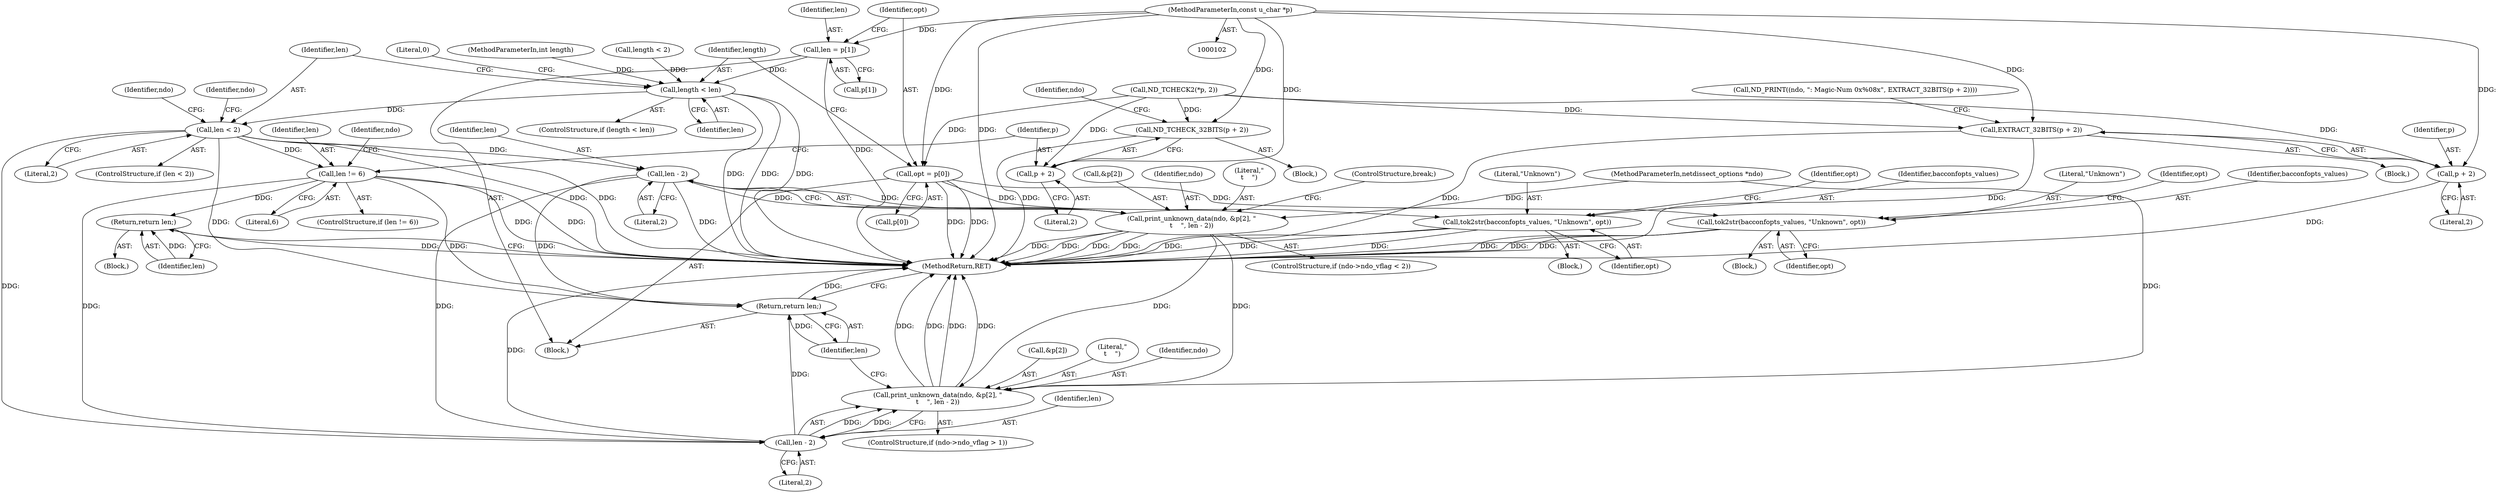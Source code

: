 digraph "0_tcpdump_7029d15f148ef24bb7c6668bc640f5470d085e5a@pointer" {
"1000104" [label="(MethodParameterIn,const u_char *p)"];
"1000119" [label="(Call,len = p[1])"];
"1000130" [label="(Call,length < len)"];
"1000136" [label="(Call,len < 2)"];
"1000173" [label="(Call,len != 6)"];
"1000181" [label="(Return,return len;)"];
"1000228" [label="(Call,len - 2)"];
"1000221" [label="(Call,print_unknown_data(ndo, &p[2], \"\n\t    \", len - 2))"];
"1000231" [label="(Return,return len;)"];
"1000211" [label="(Call,len - 2)"];
"1000204" [label="(Call,print_unknown_data(ndo, &p[2], \"\n\t    \", len - 2))"];
"1000124" [label="(Call,opt = p[0])"];
"1000146" [label="(Call,tok2str(bacconfopts_values, \"Unknown\", opt))"];
"1000161" [label="(Call,tok2str(bacconfopts_values, \"Unknown\", opt))"];
"1000183" [label="(Call,ND_TCHECK_32BITS(p + 2))"];
"1000184" [label="(Call,p + 2)"];
"1000192" [label="(Call,EXTRACT_32BITS(p + 2))"];
"1000193" [label="(Call,p + 2)"];
"1000130" [label="(Call,length < len)"];
"1000206" [label="(Call,&p[2])"];
"1000189" [label="(Identifier,ndo)"];
"1000184" [label="(Call,p + 2)"];
"1000142" [label="(Identifier,ndo)"];
"1000125" [label="(Identifier,opt)"];
"1000138" [label="(Literal,2)"];
"1000170" [label="(Block,)"];
"1000106" [label="(Block,)"];
"1000182" [label="(Identifier,len)"];
"1000204" [label="(Call,print_unknown_data(ndo, &p[2], \"\n\t    \", len - 2))"];
"1000179" [label="(Identifier,ndo)"];
"1000145" [label="(Block,)"];
"1000163" [label="(Literal,\"Unknown\")"];
"1000221" [label="(Call,print_unknown_data(ndo, &p[2], \"\n\t    \", len - 2))"];
"1000223" [label="(Call,&p[2])"];
"1000157" [label="(Identifier,ndo)"];
"1000232" [label="(Identifier,len)"];
"1000151" [label="(Identifier,opt)"];
"1000136" [label="(Call,len < 2)"];
"1000215" [label="(ControlStructure,if (ndo->ndo_vflag > 1))"];
"1000120" [label="(Identifier,len)"];
"1000110" [label="(Call,length < 2)"];
"1000115" [label="(Call,ND_TCHECK2(*p, 2))"];
"1000194" [label="(Identifier,p)"];
"1000166" [label="(Identifier,opt)"];
"1000212" [label="(Identifier,len)"];
"1000205" [label="(Identifier,ndo)"];
"1000119" [label="(Call,len = p[1])"];
"1000174" [label="(Identifier,len)"];
"1000240" [label="(MethodReturn,RET)"];
"1000124" [label="(Call,opt = p[0])"];
"1000213" [label="(Literal,2)"];
"1000193" [label="(Call,p + 2)"];
"1000135" [label="(ControlStructure,if (len < 2))"];
"1000230" [label="(Literal,2)"];
"1000173" [label="(Call,len != 6)"];
"1000129" [label="(ControlStructure,if (length < len))"];
"1000190" [label="(Block,)"];
"1000186" [label="(Literal,2)"];
"1000147" [label="(Identifier,bacconfopts_values)"];
"1000137" [label="(Identifier,len)"];
"1000176" [label="(Block,)"];
"1000187" [label="(Call,ND_PRINT((ndo, \": Magic-Num 0x%08x\", EXTRACT_32BITS(p + 2))))"];
"1000131" [label="(Identifier,length)"];
"1000211" [label="(Call,len - 2)"];
"1000227" [label="(Literal,\"\n\t    \")"];
"1000149" [label="(Identifier,opt)"];
"1000175" [label="(Literal,6)"];
"1000231" [label="(Return,return len;)"];
"1000172" [label="(ControlStructure,if (len != 6))"];
"1000192" [label="(Call,EXTRACT_32BITS(p + 2))"];
"1000183" [label="(Call,ND_TCHECK_32BITS(p + 2))"];
"1000222" [label="(Identifier,ndo)"];
"1000198" [label="(ControlStructure,if (ndo->ndo_vflag < 2))"];
"1000210" [label="(Literal,\"\n\t    \")"];
"1000228" [label="(Call,len - 2)"];
"1000161" [label="(Call,tok2str(bacconfopts_values, \"Unknown\", opt))"];
"1000195" [label="(Literal,2)"];
"1000185" [label="(Identifier,p)"];
"1000214" [label="(ControlStructure,break;)"];
"1000181" [label="(Return,return len;)"];
"1000134" [label="(Literal,0)"];
"1000148" [label="(Literal,\"Unknown\")"];
"1000103" [label="(MethodParameterIn,netdissect_options *ndo)"];
"1000160" [label="(Block,)"];
"1000164" [label="(Identifier,opt)"];
"1000162" [label="(Identifier,bacconfopts_values)"];
"1000126" [label="(Call,p[0])"];
"1000104" [label="(MethodParameterIn,const u_char *p)"];
"1000132" [label="(Identifier,len)"];
"1000146" [label="(Call,tok2str(bacconfopts_values, \"Unknown\", opt))"];
"1000229" [label="(Identifier,len)"];
"1000105" [label="(MethodParameterIn,int length)"];
"1000121" [label="(Call,p[1])"];
"1000104" -> "1000102"  [label="AST: "];
"1000104" -> "1000240"  [label="DDG: "];
"1000104" -> "1000119"  [label="DDG: "];
"1000104" -> "1000124"  [label="DDG: "];
"1000104" -> "1000183"  [label="DDG: "];
"1000104" -> "1000184"  [label="DDG: "];
"1000104" -> "1000192"  [label="DDG: "];
"1000104" -> "1000193"  [label="DDG: "];
"1000119" -> "1000106"  [label="AST: "];
"1000119" -> "1000121"  [label="CFG: "];
"1000120" -> "1000119"  [label="AST: "];
"1000121" -> "1000119"  [label="AST: "];
"1000125" -> "1000119"  [label="CFG: "];
"1000119" -> "1000240"  [label="DDG: "];
"1000119" -> "1000130"  [label="DDG: "];
"1000130" -> "1000129"  [label="AST: "];
"1000130" -> "1000132"  [label="CFG: "];
"1000131" -> "1000130"  [label="AST: "];
"1000132" -> "1000130"  [label="AST: "];
"1000134" -> "1000130"  [label="CFG: "];
"1000137" -> "1000130"  [label="CFG: "];
"1000130" -> "1000240"  [label="DDG: "];
"1000130" -> "1000240"  [label="DDG: "];
"1000130" -> "1000240"  [label="DDG: "];
"1000110" -> "1000130"  [label="DDG: "];
"1000105" -> "1000130"  [label="DDG: "];
"1000130" -> "1000136"  [label="DDG: "];
"1000136" -> "1000135"  [label="AST: "];
"1000136" -> "1000138"  [label="CFG: "];
"1000137" -> "1000136"  [label="AST: "];
"1000138" -> "1000136"  [label="AST: "];
"1000142" -> "1000136"  [label="CFG: "];
"1000157" -> "1000136"  [label="CFG: "];
"1000136" -> "1000240"  [label="DDG: "];
"1000136" -> "1000240"  [label="DDG: "];
"1000136" -> "1000173"  [label="DDG: "];
"1000136" -> "1000211"  [label="DDG: "];
"1000136" -> "1000228"  [label="DDG: "];
"1000136" -> "1000231"  [label="DDG: "];
"1000173" -> "1000172"  [label="AST: "];
"1000173" -> "1000175"  [label="CFG: "];
"1000174" -> "1000173"  [label="AST: "];
"1000175" -> "1000173"  [label="AST: "];
"1000179" -> "1000173"  [label="CFG: "];
"1000185" -> "1000173"  [label="CFG: "];
"1000173" -> "1000240"  [label="DDG: "];
"1000173" -> "1000240"  [label="DDG: "];
"1000173" -> "1000181"  [label="DDG: "];
"1000173" -> "1000228"  [label="DDG: "];
"1000173" -> "1000231"  [label="DDG: "];
"1000181" -> "1000176"  [label="AST: "];
"1000181" -> "1000182"  [label="CFG: "];
"1000182" -> "1000181"  [label="AST: "];
"1000240" -> "1000181"  [label="CFG: "];
"1000181" -> "1000240"  [label="DDG: "];
"1000182" -> "1000181"  [label="DDG: "];
"1000228" -> "1000221"  [label="AST: "];
"1000228" -> "1000230"  [label="CFG: "];
"1000229" -> "1000228"  [label="AST: "];
"1000230" -> "1000228"  [label="AST: "];
"1000221" -> "1000228"  [label="CFG: "];
"1000228" -> "1000240"  [label="DDG: "];
"1000228" -> "1000221"  [label="DDG: "];
"1000228" -> "1000221"  [label="DDG: "];
"1000211" -> "1000228"  [label="DDG: "];
"1000228" -> "1000231"  [label="DDG: "];
"1000221" -> "1000215"  [label="AST: "];
"1000222" -> "1000221"  [label="AST: "];
"1000223" -> "1000221"  [label="AST: "];
"1000227" -> "1000221"  [label="AST: "];
"1000232" -> "1000221"  [label="CFG: "];
"1000221" -> "1000240"  [label="DDG: "];
"1000221" -> "1000240"  [label="DDG: "];
"1000221" -> "1000240"  [label="DDG: "];
"1000221" -> "1000240"  [label="DDG: "];
"1000204" -> "1000221"  [label="DDG: "];
"1000204" -> "1000221"  [label="DDG: "];
"1000103" -> "1000221"  [label="DDG: "];
"1000231" -> "1000106"  [label="AST: "];
"1000231" -> "1000232"  [label="CFG: "];
"1000232" -> "1000231"  [label="AST: "];
"1000240" -> "1000231"  [label="CFG: "];
"1000231" -> "1000240"  [label="DDG: "];
"1000232" -> "1000231"  [label="DDG: "];
"1000211" -> "1000231"  [label="DDG: "];
"1000211" -> "1000204"  [label="AST: "];
"1000211" -> "1000213"  [label="CFG: "];
"1000212" -> "1000211"  [label="AST: "];
"1000213" -> "1000211"  [label="AST: "];
"1000204" -> "1000211"  [label="CFG: "];
"1000211" -> "1000240"  [label="DDG: "];
"1000211" -> "1000204"  [label="DDG: "];
"1000211" -> "1000204"  [label="DDG: "];
"1000204" -> "1000198"  [label="AST: "];
"1000205" -> "1000204"  [label="AST: "];
"1000206" -> "1000204"  [label="AST: "];
"1000210" -> "1000204"  [label="AST: "];
"1000214" -> "1000204"  [label="CFG: "];
"1000204" -> "1000240"  [label="DDG: "];
"1000204" -> "1000240"  [label="DDG: "];
"1000204" -> "1000240"  [label="DDG: "];
"1000204" -> "1000240"  [label="DDG: "];
"1000103" -> "1000204"  [label="DDG: "];
"1000124" -> "1000106"  [label="AST: "];
"1000124" -> "1000126"  [label="CFG: "];
"1000125" -> "1000124"  [label="AST: "];
"1000126" -> "1000124"  [label="AST: "];
"1000131" -> "1000124"  [label="CFG: "];
"1000124" -> "1000240"  [label="DDG: "];
"1000124" -> "1000240"  [label="DDG: "];
"1000115" -> "1000124"  [label="DDG: "];
"1000124" -> "1000146"  [label="DDG: "];
"1000124" -> "1000161"  [label="DDG: "];
"1000146" -> "1000145"  [label="AST: "];
"1000146" -> "1000149"  [label="CFG: "];
"1000147" -> "1000146"  [label="AST: "];
"1000148" -> "1000146"  [label="AST: "];
"1000149" -> "1000146"  [label="AST: "];
"1000151" -> "1000146"  [label="CFG: "];
"1000146" -> "1000240"  [label="DDG: "];
"1000146" -> "1000240"  [label="DDG: "];
"1000146" -> "1000240"  [label="DDG: "];
"1000161" -> "1000160"  [label="AST: "];
"1000161" -> "1000164"  [label="CFG: "];
"1000162" -> "1000161"  [label="AST: "];
"1000163" -> "1000161"  [label="AST: "];
"1000164" -> "1000161"  [label="AST: "];
"1000166" -> "1000161"  [label="CFG: "];
"1000161" -> "1000240"  [label="DDG: "];
"1000161" -> "1000240"  [label="DDG: "];
"1000161" -> "1000240"  [label="DDG: "];
"1000183" -> "1000170"  [label="AST: "];
"1000183" -> "1000184"  [label="CFG: "];
"1000184" -> "1000183"  [label="AST: "];
"1000189" -> "1000183"  [label="CFG: "];
"1000183" -> "1000240"  [label="DDG: "];
"1000115" -> "1000183"  [label="DDG: "];
"1000184" -> "1000186"  [label="CFG: "];
"1000185" -> "1000184"  [label="AST: "];
"1000186" -> "1000184"  [label="AST: "];
"1000115" -> "1000184"  [label="DDG: "];
"1000192" -> "1000190"  [label="AST: "];
"1000192" -> "1000193"  [label="CFG: "];
"1000193" -> "1000192"  [label="AST: "];
"1000187" -> "1000192"  [label="CFG: "];
"1000192" -> "1000240"  [label="DDG: "];
"1000192" -> "1000240"  [label="DDG: "];
"1000115" -> "1000192"  [label="DDG: "];
"1000193" -> "1000195"  [label="CFG: "];
"1000194" -> "1000193"  [label="AST: "];
"1000195" -> "1000193"  [label="AST: "];
"1000193" -> "1000240"  [label="DDG: "];
"1000115" -> "1000193"  [label="DDG: "];
}
